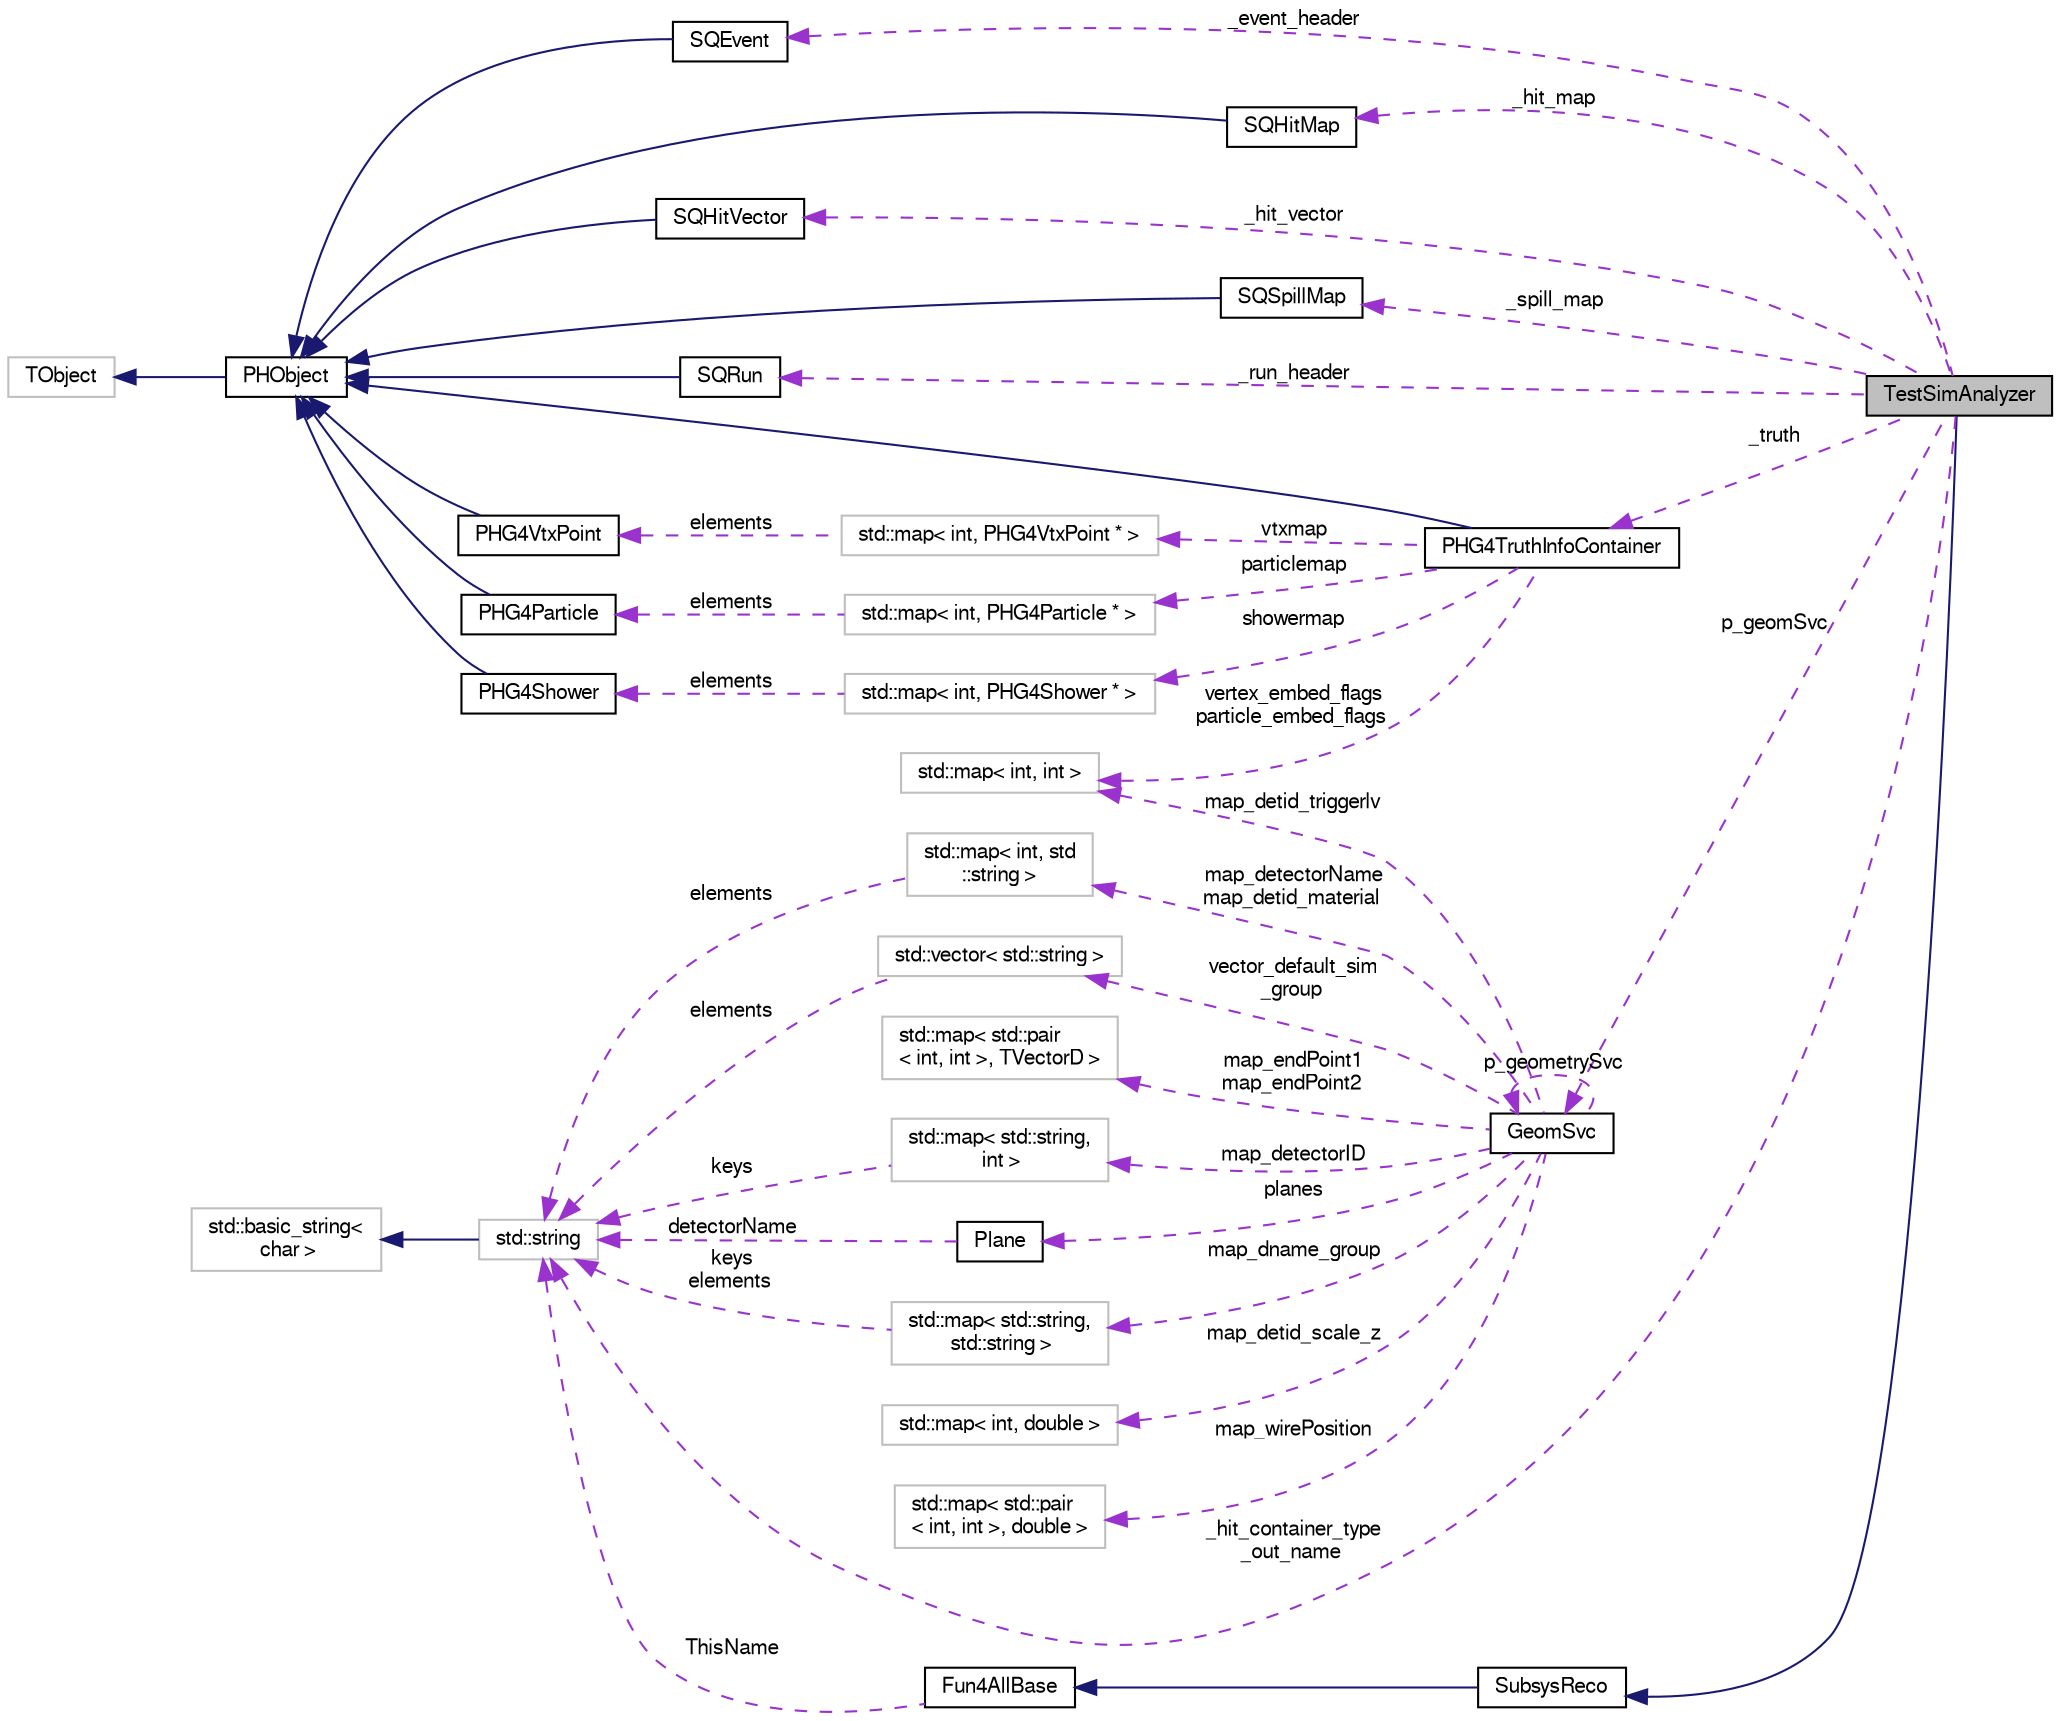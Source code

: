 digraph "TestSimAnalyzer"
{
  bgcolor="transparent";
  edge [fontname="FreeSans",fontsize="10",labelfontname="FreeSans",labelfontsize="10"];
  node [fontname="FreeSans",fontsize="10",shape=record];
  rankdir="LR";
  Node1 [label="TestSimAnalyzer",height=0.2,width=0.4,color="black", fillcolor="grey75", style="filled" fontcolor="black"];
  Node2 -> Node1 [dir="back",color="midnightblue",fontsize="10",style="solid",fontname="FreeSans"];
  Node2 [label="SubsysReco",height=0.2,width=0.4,color="black",URL="$d0/d32/classSubsysReco.html"];
  Node3 -> Node2 [dir="back",color="midnightblue",fontsize="10",style="solid",fontname="FreeSans"];
  Node3 [label="Fun4AllBase",height=0.2,width=0.4,color="black",URL="$d5/dec/classFun4AllBase.html"];
  Node4 -> Node3 [dir="back",color="darkorchid3",fontsize="10",style="dashed",label=" ThisName" ,fontname="FreeSans"];
  Node4 [label="std::string",height=0.2,width=0.4,color="grey75",tooltip="STL class. "];
  Node5 -> Node4 [dir="back",color="midnightblue",fontsize="10",style="solid",fontname="FreeSans"];
  Node5 [label="std::basic_string\<\l char \>",height=0.2,width=0.4,color="grey75",tooltip="STL class. "];
  Node6 -> Node1 [dir="back",color="darkorchid3",fontsize="10",style="dashed",label=" _event_header" ,fontname="FreeSans"];
  Node6 [label="SQEvent",height=0.2,width=0.4,color="black",URL="$d9/dd7/classSQEvent.html"];
  Node7 -> Node6 [dir="back",color="midnightblue",fontsize="10",style="solid",fontname="FreeSans"];
  Node7 [label="PHObject",height=0.2,width=0.4,color="black",URL="$d9/d24/classPHObject.html"];
  Node8 -> Node7 [dir="back",color="midnightblue",fontsize="10",style="solid",fontname="FreeSans"];
  Node8 [label="TObject",height=0.2,width=0.4,color="grey75"];
  Node9 -> Node1 [dir="back",color="darkorchid3",fontsize="10",style="dashed",label=" _hit_map" ,fontname="FreeSans"];
  Node9 [label="SQHitMap",height=0.2,width=0.4,color="black",URL="$d0/dac/classSQHitMap.html"];
  Node7 -> Node9 [dir="back",color="midnightblue",fontsize="10",style="solid",fontname="FreeSans"];
  Node10 -> Node1 [dir="back",color="darkorchid3",fontsize="10",style="dashed",label=" _hit_vector" ,fontname="FreeSans"];
  Node10 [label="SQHitVector",height=0.2,width=0.4,color="black",URL="$d9/dbc/classSQHitVector.html"];
  Node7 -> Node10 [dir="back",color="midnightblue",fontsize="10",style="solid",fontname="FreeSans"];
  Node11 -> Node1 [dir="back",color="darkorchid3",fontsize="10",style="dashed",label=" _spill_map" ,fontname="FreeSans"];
  Node11 [label="SQSpillMap",height=0.2,width=0.4,color="black",URL="$d7/d87/classSQSpillMap.html"];
  Node7 -> Node11 [dir="back",color="midnightblue",fontsize="10",style="solid",fontname="FreeSans"];
  Node12 -> Node1 [dir="back",color="darkorchid3",fontsize="10",style="dashed",label=" _run_header" ,fontname="FreeSans"];
  Node12 [label="SQRun",height=0.2,width=0.4,color="black",URL="$d7/db7/classSQRun.html"];
  Node7 -> Node12 [dir="back",color="midnightblue",fontsize="10",style="solid",fontname="FreeSans"];
  Node13 -> Node1 [dir="back",color="darkorchid3",fontsize="10",style="dashed",label=" p_geomSvc" ,fontname="FreeSans"];
  Node13 [label="GeomSvc",height=0.2,width=0.4,color="black",URL="$d0/da0/classGeomSvc.html"];
  Node14 -> Node13 [dir="back",color="darkorchid3",fontsize="10",style="dashed",label=" map_detectorID" ,fontname="FreeSans"];
  Node14 [label="std::map\< std::string,\l int \>",height=0.2,width=0.4,color="grey75"];
  Node4 -> Node14 [dir="back",color="darkorchid3",fontsize="10",style="dashed",label=" keys" ,fontname="FreeSans"];
  Node15 -> Node13 [dir="back",color="darkorchid3",fontsize="10",style="dashed",label=" map_endPoint1\nmap_endPoint2" ,fontname="FreeSans"];
  Node15 [label="std::map\< std::pair\l\< int, int \>, TVectorD \>",height=0.2,width=0.4,color="grey75"];
  Node16 -> Node13 [dir="back",color="darkorchid3",fontsize="10",style="dashed",label=" map_detid_triggerlv" ,fontname="FreeSans"];
  Node16 [label="std::map\< int, int \>",height=0.2,width=0.4,color="grey75"];
  Node17 -> Node13 [dir="back",color="darkorchid3",fontsize="10",style="dashed",label=" map_detid_scale_z" ,fontname="FreeSans"];
  Node17 [label="std::map\< int, double \>",height=0.2,width=0.4,color="grey75"];
  Node18 -> Node13 [dir="back",color="darkorchid3",fontsize="10",style="dashed",label=" planes" ,fontname="FreeSans"];
  Node18 [label="Plane",height=0.2,width=0.4,color="black",URL="$dc/d90/classPlane.html"];
  Node4 -> Node18 [dir="back",color="darkorchid3",fontsize="10",style="dashed",label=" detectorName" ,fontname="FreeSans"];
  Node13 -> Node13 [dir="back",color="darkorchid3",fontsize="10",style="dashed",label=" p_geometrySvc" ,fontname="FreeSans"];
  Node19 -> Node13 [dir="back",color="darkorchid3",fontsize="10",style="dashed",label=" map_dname_group" ,fontname="FreeSans"];
  Node19 [label="std::map\< std::string,\l std::string \>",height=0.2,width=0.4,color="grey75"];
  Node4 -> Node19 [dir="back",color="darkorchid3",fontsize="10",style="dashed",label=" keys\nelements" ,fontname="FreeSans"];
  Node20 -> Node13 [dir="back",color="darkorchid3",fontsize="10",style="dashed",label=" map_wirePosition" ,fontname="FreeSans"];
  Node20 [label="std::map\< std::pair\l\< int, int \>, double \>",height=0.2,width=0.4,color="grey75"];
  Node21 -> Node13 [dir="back",color="darkorchid3",fontsize="10",style="dashed",label=" map_detectorName\nmap_detid_material" ,fontname="FreeSans"];
  Node21 [label="std::map\< int, std\l::string \>",height=0.2,width=0.4,color="grey75"];
  Node4 -> Node21 [dir="back",color="darkorchid3",fontsize="10",style="dashed",label=" elements" ,fontname="FreeSans"];
  Node22 -> Node13 [dir="back",color="darkorchid3",fontsize="10",style="dashed",label=" vector_default_sim\l_group" ,fontname="FreeSans"];
  Node22 [label="std::vector\< std::string \>",height=0.2,width=0.4,color="grey75"];
  Node4 -> Node22 [dir="back",color="darkorchid3",fontsize="10",style="dashed",label=" elements" ,fontname="FreeSans"];
  Node4 -> Node1 [dir="back",color="darkorchid3",fontsize="10",style="dashed",label=" _hit_container_type\n_out_name" ,fontname="FreeSans"];
  Node23 -> Node1 [dir="back",color="darkorchid3",fontsize="10",style="dashed",label=" _truth" ,fontname="FreeSans"];
  Node23 [label="PHG4TruthInfoContainer",height=0.2,width=0.4,color="black",URL="$da/d6c/classPHG4TruthInfoContainer.html"];
  Node7 -> Node23 [dir="back",color="midnightblue",fontsize="10",style="solid",fontname="FreeSans"];
  Node24 -> Node23 [dir="back",color="darkorchid3",fontsize="10",style="dashed",label=" particlemap" ,fontname="FreeSans"];
  Node24 [label="std::map\< int, PHG4Particle * \>",height=0.2,width=0.4,color="grey75"];
  Node25 -> Node24 [dir="back",color="darkorchid3",fontsize="10",style="dashed",label=" elements" ,fontname="FreeSans"];
  Node25 [label="PHG4Particle",height=0.2,width=0.4,color="black",URL="$de/dc9/classPHG4Particle.html"];
  Node7 -> Node25 [dir="back",color="midnightblue",fontsize="10",style="solid",fontname="FreeSans"];
  Node16 -> Node23 [dir="back",color="darkorchid3",fontsize="10",style="dashed",label=" vertex_embed_flags\nparticle_embed_flags" ,fontname="FreeSans"];
  Node26 -> Node23 [dir="back",color="darkorchid3",fontsize="10",style="dashed",label=" showermap" ,fontname="FreeSans"];
  Node26 [label="std::map\< int, PHG4Shower * \>",height=0.2,width=0.4,color="grey75"];
  Node27 -> Node26 [dir="back",color="darkorchid3",fontsize="10",style="dashed",label=" elements" ,fontname="FreeSans"];
  Node27 [label="PHG4Shower",height=0.2,width=0.4,color="black",URL="$db/d88/classPHG4Shower.html"];
  Node7 -> Node27 [dir="back",color="midnightblue",fontsize="10",style="solid",fontname="FreeSans"];
  Node28 -> Node23 [dir="back",color="darkorchid3",fontsize="10",style="dashed",label=" vtxmap" ,fontname="FreeSans"];
  Node28 [label="std::map\< int, PHG4VtxPoint * \>",height=0.2,width=0.4,color="grey75"];
  Node29 -> Node28 [dir="back",color="darkorchid3",fontsize="10",style="dashed",label=" elements" ,fontname="FreeSans"];
  Node29 [label="PHG4VtxPoint",height=0.2,width=0.4,color="black",URL="$d6/d81/classPHG4VtxPoint.html"];
  Node7 -> Node29 [dir="back",color="midnightblue",fontsize="10",style="solid",fontname="FreeSans"];
}
